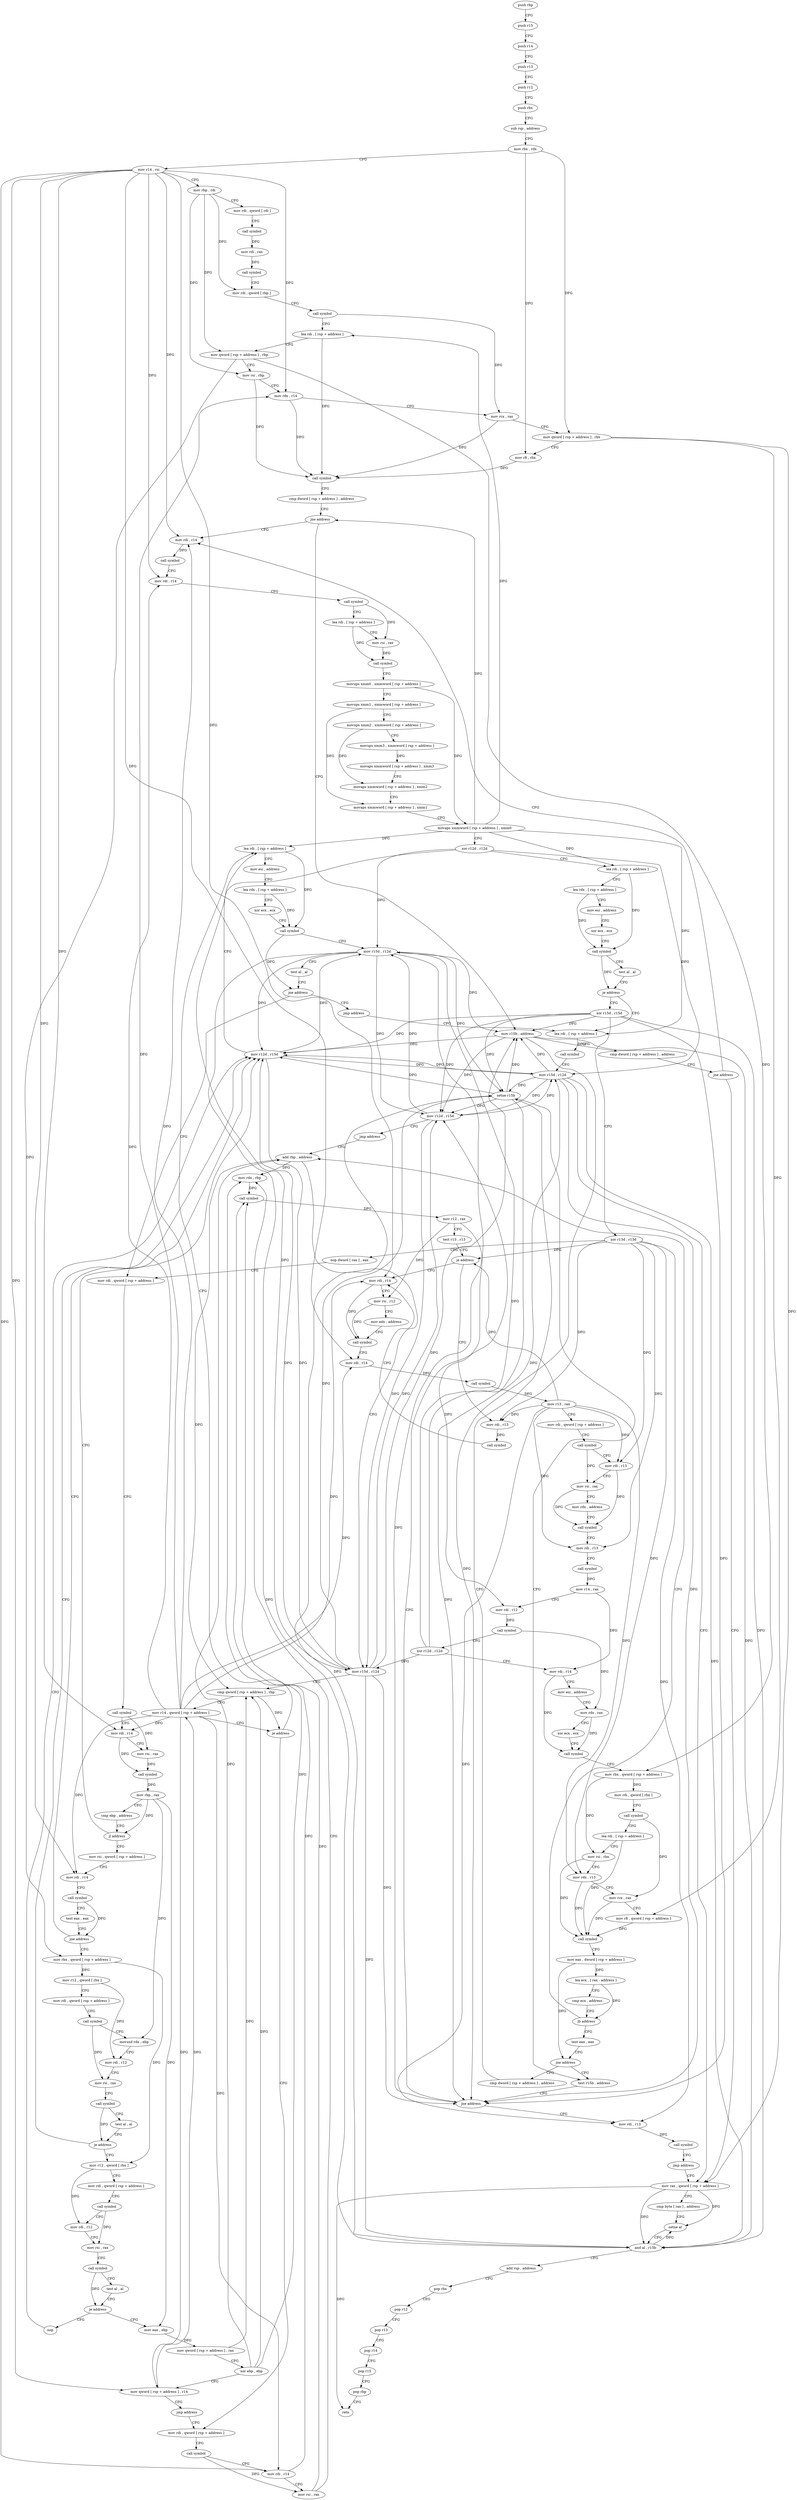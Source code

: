 digraph "func" {
"135472" [label = "push rbp" ]
"135473" [label = "push r15" ]
"135475" [label = "push r14" ]
"135477" [label = "push r13" ]
"135479" [label = "push r12" ]
"135481" [label = "push rbx" ]
"135482" [label = "sub rsp , address" ]
"135489" [label = "mov rbx , rdx" ]
"135492" [label = "mov r14 , rsi" ]
"135495" [label = "mov rbp , rdi" ]
"135498" [label = "mov rdi , qword [ rdi ]" ]
"135501" [label = "call symbol" ]
"135506" [label = "mov rdi , rax" ]
"135509" [label = "call symbol" ]
"135514" [label = "mov rdi , qword [ rbp ]" ]
"135518" [label = "call symbol" ]
"135523" [label = "lea rdi , [ rsp + address ]" ]
"135528" [label = "mov qword [ rsp + address ] , rbp" ]
"135533" [label = "mov rsi , rbp" ]
"135536" [label = "mov rdx , r14" ]
"135539" [label = "mov rcx , rax" ]
"135542" [label = "mov qword [ rsp + address ] , rbx" ]
"135547" [label = "mov r8 , rbx" ]
"135550" [label = "call symbol" ]
"135555" [label = "cmp dword [ rsp + address ] , address" ]
"135560" [label = "jne address" ]
"135576" [label = "mov rdi , r14" ]
"135562" [label = "mov r15b , address" ]
"135579" [label = "call symbol" ]
"135584" [label = "mov rdi , r14" ]
"135587" [label = "call symbol" ]
"135592" [label = "lea rdi , [ rsp + address ]" ]
"135597" [label = "mov rsi , rax" ]
"135600" [label = "call symbol" ]
"135605" [label = "movups xmm0 , xmmword [ rsp + address ]" ]
"135610" [label = "movups xmm1 , xmmword [ rsp + address ]" ]
"135618" [label = "movups xmm2 , xmmword [ rsp + address ]" ]
"135626" [label = "movups xmm3 , xmmword [ rsp + address ]" ]
"135634" [label = "movaps xmmword [ rsp + address ] , xmm3" ]
"135639" [label = "movaps xmmword [ rsp + address ] , xmm2" ]
"135644" [label = "movaps xmmword [ rsp + address ] , xmm1" ]
"135649" [label = "movaps xmmword [ rsp + address ] , xmm0" ]
"135654" [label = "xor r12d , r12d" ]
"135657" [label = "lea rdi , [ rsp + address ]" ]
"135662" [label = "lea rdx , [ rsp + address ]" ]
"135667" [label = "mov esi , address" ]
"135672" [label = "xor ecx , ecx" ]
"135674" [label = "call symbol" ]
"135679" [label = "test al , al" ]
"135681" [label = "je address" ]
"136106" [label = "lea rdi , [ rsp + address ]" ]
"135687" [label = "xor r15d , r15d" ]
"135565" [label = "cmp dword [ rsp + address ] , address" ]
"135570" [label = "jne address" ]
"136119" [label = "mov rax , qword [ rsp + address ]" ]
"136111" [label = "call symbol" ]
"136116" [label = "mov r15d , r12d" ]
"135690" [label = "xor r13d , r13d" ]
"135693" [label = "nop dword [ rax ] , eax" ]
"135696" [label = "mov rdi , qword [ rsp + address ]" ]
"136124" [label = "cmp byte [ rax ] , address" ]
"136127" [label = "setne al" ]
"136130" [label = "and al , r15b" ]
"136133" [label = "add rsp , address" ]
"136140" [label = "pop rbx" ]
"136141" [label = "pop r12" ]
"136143" [label = "pop r13" ]
"136145" [label = "pop r14" ]
"136147" [label = "pop r15" ]
"136149" [label = "pop rbp" ]
"136150" [label = "retn" ]
"135808" [label = "mov r12d , r15d" ]
"135811" [label = "lea rdi , [ rsp + address ]" ]
"135725" [label = "mov rsi , qword [ rsp + address ]" ]
"135730" [label = "mov rdi , r14" ]
"135733" [label = "call symbol" ]
"135738" [label = "test eax , eax" ]
"135740" [label = "jne address" ]
"135742" [label = "mov rbx , qword [ rsp + address ]" ]
"135701" [label = "call symbol" ]
"135706" [label = "mov rdi , r14" ]
"135709" [label = "mov rsi , rax" ]
"135712" [label = "call symbol" ]
"135717" [label = "mov rbp , rax" ]
"135720" [label = "cmp ebp , address" ]
"135723" [label = "jl address" ]
"135844" [label = "jmp address" ]
"135747" [label = "mov r12 , qword [ rbx ]" ]
"135750" [label = "mov rdi , qword [ rsp + address ]" ]
"135755" [label = "call symbol" ]
"135760" [label = "movsxd rdx , ebp" ]
"135763" [label = "mov rdi , r12" ]
"135766" [label = "mov rsi , rax" ]
"135769" [label = "call symbol" ]
"135774" [label = "test al , al" ]
"135776" [label = "je address" ]
"135778" [label = "mov r12 , qword [ rbx ]" ]
"135781" [label = "mov rdi , qword [ rsp + address ]" ]
"135786" [label = "call symbol" ]
"135791" [label = "mov rdi , r12" ]
"135794" [label = "mov rsi , rax" ]
"135797" [label = "call symbol" ]
"135802" [label = "test al , al" ]
"135804" [label = "je address" ]
"135849" [label = "mov eax , ebp" ]
"135806" [label = "nop" ]
"135851" [label = "mov qword [ rsp + address ] , rax" ]
"135856" [label = "xor ebp , ebp" ]
"135858" [label = "mov qword [ rsp + address ] , r14" ]
"135863" [label = "jmp address" ]
"135891" [label = "mov rdi , qword [ rsp + address ]" ]
"135896" [label = "call symbol" ]
"135901" [label = "mov rdi , r14" ]
"135904" [label = "mov rsi , rax" ]
"135907" [label = "mov rdx , rbp" ]
"135910" [label = "call symbol" ]
"135915" [label = "mov r12 , rax" ]
"135918" [label = "test r13 , r13" ]
"135921" [label = "je address" ]
"135931" [label = "mov rdi , r14" ]
"135923" [label = "mov rdi , r13" ]
"135934" [label = "mov rsi , r12" ]
"135937" [label = "mov edx , address" ]
"135942" [label = "call symbol" ]
"135947" [label = "mov rdi , r14" ]
"135950" [label = "call symbol" ]
"135955" [label = "mov r13 , rax" ]
"135958" [label = "mov rdi , qword [ rsp + address ]" ]
"135963" [label = "call symbol" ]
"135968" [label = "mov rdi , r13" ]
"135971" [label = "mov rsi , rax" ]
"135974" [label = "mov rdx , address" ]
"135981" [label = "call symbol" ]
"135986" [label = "mov rdi , r13" ]
"135989" [label = "call symbol" ]
"135994" [label = "mov r14 , rax" ]
"135997" [label = "mov rdi , r12" ]
"136000" [label = "call symbol" ]
"136005" [label = "xor r12d , r12d" ]
"136008" [label = "mov rdi , r14" ]
"136011" [label = "mov esi , address" ]
"136016" [label = "mov rdx , rax" ]
"136019" [label = "xor ecx , ecx" ]
"136021" [label = "call symbol" ]
"136026" [label = "mov rbx , qword [ rsp + address ]" ]
"136031" [label = "mov rdi , qword [ rbx ]" ]
"136034" [label = "call symbol" ]
"136039" [label = "lea rdi , [ rsp + address ]" ]
"136044" [label = "mov rsi , rbx" ]
"136047" [label = "mov rdx , r13" ]
"136050" [label = "mov rcx , rax" ]
"136053" [label = "mov r8 , qword [ rsp + address ]" ]
"136058" [label = "call symbol" ]
"136063" [label = "mov eax , dword [ rsp + address ]" ]
"136067" [label = "lea ecx , [ rax - address ]" ]
"136070" [label = "cmp ecx , address" ]
"136073" [label = "jb address" ]
"135872" [label = "add rbp , address" ]
"136079" [label = "test eax , eax" ]
"135926" [label = "call symbol" ]
"135876" [label = "mov r15d , r12d" ]
"135879" [label = "cmp qword [ rsp + address ] , rbp" ]
"135884" [label = "mov r14 , qword [ rsp + address ]" ]
"135889" [label = "je address" ]
"136081" [label = "jne address" ]
"136092" [label = "test r15b , address" ]
"136083" [label = "cmp dword [ rsp + address ] , address" ]
"135816" [label = "mov esi , address" ]
"135821" [label = "lea rdx , [ rsp + address ]" ]
"135826" [label = "xor ecx , ecx" ]
"135828" [label = "call symbol" ]
"135833" [label = "mov r15d , r12d" ]
"135836" [label = "test al , al" ]
"135838" [label = "jne address" ]
"136096" [label = "jne address" ]
"136151" [label = "mov rdi , r13" ]
"136098" [label = "mov r12d , r15d" ]
"136088" [label = "setne r15b" ]
"136154" [label = "call symbol" ]
"136159" [label = "jmp address" ]
"136101" [label = "jmp address" ]
"135472" -> "135473" [ label = "CFG" ]
"135473" -> "135475" [ label = "CFG" ]
"135475" -> "135477" [ label = "CFG" ]
"135477" -> "135479" [ label = "CFG" ]
"135479" -> "135481" [ label = "CFG" ]
"135481" -> "135482" [ label = "CFG" ]
"135482" -> "135489" [ label = "CFG" ]
"135489" -> "135492" [ label = "CFG" ]
"135489" -> "135542" [ label = "DFG" ]
"135489" -> "135547" [ label = "DFG" ]
"135492" -> "135495" [ label = "CFG" ]
"135492" -> "135536" [ label = "DFG" ]
"135492" -> "135576" [ label = "DFG" ]
"135492" -> "135584" [ label = "DFG" ]
"135492" -> "135706" [ label = "DFG" ]
"135492" -> "135730" [ label = "DFG" ]
"135492" -> "135858" [ label = "DFG" ]
"135492" -> "135901" [ label = "DFG" ]
"135492" -> "135931" [ label = "DFG" ]
"135492" -> "135947" [ label = "DFG" ]
"135495" -> "135498" [ label = "CFG" ]
"135495" -> "135514" [ label = "DFG" ]
"135495" -> "135528" [ label = "DFG" ]
"135495" -> "135533" [ label = "DFG" ]
"135498" -> "135501" [ label = "CFG" ]
"135501" -> "135506" [ label = "DFG" ]
"135506" -> "135509" [ label = "DFG" ]
"135509" -> "135514" [ label = "CFG" ]
"135514" -> "135518" [ label = "CFG" ]
"135518" -> "135523" [ label = "CFG" ]
"135518" -> "135539" [ label = "DFG" ]
"135523" -> "135528" [ label = "CFG" ]
"135523" -> "135550" [ label = "DFG" ]
"135528" -> "135533" [ label = "CFG" ]
"135528" -> "135742" [ label = "DFG" ]
"135528" -> "136026" [ label = "DFG" ]
"135533" -> "135536" [ label = "CFG" ]
"135533" -> "135550" [ label = "DFG" ]
"135536" -> "135539" [ label = "CFG" ]
"135536" -> "135550" [ label = "DFG" ]
"135539" -> "135542" [ label = "CFG" ]
"135539" -> "135550" [ label = "DFG" ]
"135542" -> "135547" [ label = "CFG" ]
"135542" -> "136119" [ label = "DFG" ]
"135542" -> "136053" [ label = "DFG" ]
"135547" -> "135550" [ label = "DFG" ]
"135550" -> "135555" [ label = "CFG" ]
"135555" -> "135560" [ label = "CFG" ]
"135560" -> "135576" [ label = "CFG" ]
"135560" -> "135562" [ label = "CFG" ]
"135576" -> "135579" [ label = "DFG" ]
"135562" -> "135565" [ label = "CFG" ]
"135562" -> "136130" [ label = "DFG" ]
"135562" -> "135808" [ label = "DFG" ]
"135562" -> "136096" [ label = "DFG" ]
"135562" -> "136098" [ label = "DFG" ]
"135579" -> "135584" [ label = "CFG" ]
"135584" -> "135587" [ label = "CFG" ]
"135587" -> "135592" [ label = "CFG" ]
"135587" -> "135597" [ label = "DFG" ]
"135592" -> "135597" [ label = "CFG" ]
"135592" -> "135600" [ label = "DFG" ]
"135597" -> "135600" [ label = "DFG" ]
"135600" -> "135605" [ label = "CFG" ]
"135605" -> "135610" [ label = "CFG" ]
"135605" -> "135649" [ label = "DFG" ]
"135610" -> "135618" [ label = "CFG" ]
"135610" -> "135644" [ label = "DFG" ]
"135618" -> "135626" [ label = "CFG" ]
"135618" -> "135639" [ label = "DFG" ]
"135626" -> "135634" [ label = "DFG" ]
"135634" -> "135639" [ label = "CFG" ]
"135639" -> "135644" [ label = "CFG" ]
"135644" -> "135649" [ label = "CFG" ]
"135649" -> "135654" [ label = "CFG" ]
"135649" -> "135523" [ label = "DFG" ]
"135649" -> "135560" [ label = "DFG" ]
"135649" -> "135657" [ label = "DFG" ]
"135649" -> "136106" [ label = "DFG" ]
"135649" -> "135811" [ label = "DFG" ]
"135654" -> "135657" [ label = "CFG" ]
"135654" -> "136116" [ label = "DFG" ]
"135654" -> "135833" [ label = "DFG" ]
"135654" -> "135876" [ label = "DFG" ]
"135657" -> "135662" [ label = "CFG" ]
"135657" -> "135674" [ label = "DFG" ]
"135662" -> "135667" [ label = "CFG" ]
"135662" -> "135674" [ label = "DFG" ]
"135667" -> "135672" [ label = "CFG" ]
"135672" -> "135674" [ label = "CFG" ]
"135674" -> "135679" [ label = "CFG" ]
"135674" -> "135681" [ label = "DFG" ]
"135679" -> "135681" [ label = "CFG" ]
"135681" -> "136106" [ label = "CFG" ]
"135681" -> "135687" [ label = "CFG" ]
"136106" -> "136111" [ label = "DFG" ]
"135687" -> "135690" [ label = "CFG" ]
"135687" -> "135562" [ label = "DFG" ]
"135687" -> "136130" [ label = "DFG" ]
"135687" -> "135808" [ label = "DFG" ]
"135687" -> "136096" [ label = "DFG" ]
"135687" -> "136088" [ label = "DFG" ]
"135687" -> "136098" [ label = "DFG" ]
"135565" -> "135570" [ label = "CFG" ]
"135570" -> "136119" [ label = "CFG" ]
"135570" -> "135576" [ label = "CFG" ]
"136119" -> "136124" [ label = "CFG" ]
"136119" -> "136127" [ label = "DFG" ]
"136119" -> "136130" [ label = "DFG" ]
"136119" -> "136150" [ label = "DFG" ]
"136111" -> "136116" [ label = "CFG" ]
"136116" -> "136119" [ label = "CFG" ]
"136116" -> "135562" [ label = "DFG" ]
"136116" -> "136130" [ label = "DFG" ]
"136116" -> "135808" [ label = "DFG" ]
"136116" -> "136096" [ label = "DFG" ]
"136116" -> "136088" [ label = "DFG" ]
"136116" -> "136098" [ label = "DFG" ]
"135690" -> "135693" [ label = "CFG" ]
"135690" -> "135921" [ label = "DFG" ]
"135690" -> "135968" [ label = "DFG" ]
"135690" -> "135986" [ label = "DFG" ]
"135690" -> "136047" [ label = "DFG" ]
"135690" -> "135923" [ label = "DFG" ]
"135690" -> "136151" [ label = "DFG" ]
"135693" -> "135696" [ label = "CFG" ]
"135696" -> "135701" [ label = "CFG" ]
"136124" -> "136127" [ label = "CFG" ]
"136127" -> "136130" [ label = "CFG" ]
"136130" -> "136133" [ label = "CFG" ]
"136130" -> "136127" [ label = "DFG" ]
"136133" -> "136140" [ label = "CFG" ]
"136140" -> "136141" [ label = "CFG" ]
"136141" -> "136143" [ label = "CFG" ]
"136143" -> "136145" [ label = "CFG" ]
"136145" -> "136147" [ label = "CFG" ]
"136147" -> "136149" [ label = "CFG" ]
"136149" -> "136150" [ label = "CFG" ]
"135808" -> "135811" [ label = "CFG" ]
"135808" -> "136116" [ label = "DFG" ]
"135808" -> "135833" [ label = "DFG" ]
"135808" -> "135876" [ label = "DFG" ]
"135811" -> "135816" [ label = "CFG" ]
"135811" -> "135828" [ label = "DFG" ]
"135725" -> "135730" [ label = "CFG" ]
"135730" -> "135733" [ label = "CFG" ]
"135733" -> "135738" [ label = "CFG" ]
"135733" -> "135740" [ label = "DFG" ]
"135738" -> "135740" [ label = "CFG" ]
"135740" -> "135808" [ label = "CFG" ]
"135740" -> "135742" [ label = "CFG" ]
"135742" -> "135747" [ label = "DFG" ]
"135742" -> "135778" [ label = "DFG" ]
"135701" -> "135706" [ label = "CFG" ]
"135701" -> "135709" [ label = "DFG" ]
"135706" -> "135709" [ label = "CFG" ]
"135706" -> "135712" [ label = "DFG" ]
"135709" -> "135712" [ label = "DFG" ]
"135712" -> "135717" [ label = "DFG" ]
"135717" -> "135720" [ label = "CFG" ]
"135717" -> "135723" [ label = "DFG" ]
"135717" -> "135760" [ label = "DFG" ]
"135717" -> "135849" [ label = "DFG" ]
"135720" -> "135723" [ label = "CFG" ]
"135723" -> "135808" [ label = "CFG" ]
"135723" -> "135725" [ label = "CFG" ]
"135844" -> "136106" [ label = "CFG" ]
"135747" -> "135750" [ label = "CFG" ]
"135747" -> "135763" [ label = "DFG" ]
"135750" -> "135755" [ label = "CFG" ]
"135755" -> "135760" [ label = "CFG" ]
"135755" -> "135766" [ label = "DFG" ]
"135760" -> "135763" [ label = "CFG" ]
"135763" -> "135766" [ label = "CFG" ]
"135766" -> "135769" [ label = "CFG" ]
"135769" -> "135774" [ label = "CFG" ]
"135769" -> "135776" [ label = "DFG" ]
"135774" -> "135776" [ label = "CFG" ]
"135776" -> "135808" [ label = "CFG" ]
"135776" -> "135778" [ label = "CFG" ]
"135778" -> "135781" [ label = "CFG" ]
"135778" -> "135791" [ label = "DFG" ]
"135781" -> "135786" [ label = "CFG" ]
"135786" -> "135791" [ label = "CFG" ]
"135786" -> "135794" [ label = "DFG" ]
"135791" -> "135794" [ label = "CFG" ]
"135794" -> "135797" [ label = "CFG" ]
"135797" -> "135802" [ label = "CFG" ]
"135797" -> "135804" [ label = "DFG" ]
"135802" -> "135804" [ label = "CFG" ]
"135804" -> "135849" [ label = "CFG" ]
"135804" -> "135806" [ label = "CFG" ]
"135849" -> "135851" [ label = "DFG" ]
"135806" -> "135808" [ label = "CFG" ]
"135851" -> "135856" [ label = "CFG" ]
"135851" -> "135879" [ label = "DFG" ]
"135856" -> "135858" [ label = "CFG" ]
"135856" -> "135907" [ label = "DFG" ]
"135856" -> "135872" [ label = "DFG" ]
"135856" -> "135879" [ label = "DFG" ]
"135858" -> "135863" [ label = "CFG" ]
"135858" -> "135884" [ label = "DFG" ]
"135863" -> "135891" [ label = "CFG" ]
"135891" -> "135896" [ label = "CFG" ]
"135896" -> "135901" [ label = "CFG" ]
"135896" -> "135904" [ label = "DFG" ]
"135901" -> "135904" [ label = "CFG" ]
"135901" -> "135910" [ label = "DFG" ]
"135904" -> "135907" [ label = "CFG" ]
"135904" -> "135910" [ label = "DFG" ]
"135907" -> "135910" [ label = "DFG" ]
"135910" -> "135915" [ label = "DFG" ]
"135915" -> "135918" [ label = "CFG" ]
"135915" -> "135934" [ label = "DFG" ]
"135915" -> "135997" [ label = "DFG" ]
"135918" -> "135921" [ label = "CFG" ]
"135921" -> "135931" [ label = "CFG" ]
"135921" -> "135923" [ label = "CFG" ]
"135931" -> "135934" [ label = "CFG" ]
"135931" -> "135942" [ label = "DFG" ]
"135923" -> "135926" [ label = "DFG" ]
"135934" -> "135937" [ label = "CFG" ]
"135934" -> "135942" [ label = "DFG" ]
"135937" -> "135942" [ label = "CFG" ]
"135942" -> "135947" [ label = "CFG" ]
"135947" -> "135950" [ label = "DFG" ]
"135950" -> "135955" [ label = "DFG" ]
"135955" -> "135958" [ label = "CFG" ]
"135955" -> "135921" [ label = "DFG" ]
"135955" -> "135968" [ label = "DFG" ]
"135955" -> "135986" [ label = "DFG" ]
"135955" -> "136047" [ label = "DFG" ]
"135955" -> "135923" [ label = "DFG" ]
"135955" -> "136151" [ label = "DFG" ]
"135958" -> "135963" [ label = "CFG" ]
"135963" -> "135968" [ label = "CFG" ]
"135963" -> "135971" [ label = "DFG" ]
"135968" -> "135971" [ label = "CFG" ]
"135968" -> "135981" [ label = "DFG" ]
"135971" -> "135974" [ label = "CFG" ]
"135971" -> "135981" [ label = "DFG" ]
"135974" -> "135981" [ label = "CFG" ]
"135981" -> "135986" [ label = "CFG" ]
"135986" -> "135989" [ label = "CFG" ]
"135989" -> "135994" [ label = "DFG" ]
"135994" -> "135997" [ label = "CFG" ]
"135994" -> "136008" [ label = "DFG" ]
"135997" -> "136000" [ label = "DFG" ]
"136000" -> "136005" [ label = "CFG" ]
"136000" -> "136016" [ label = "DFG" ]
"136005" -> "136008" [ label = "CFG" ]
"136005" -> "136116" [ label = "DFG" ]
"136005" -> "135833" [ label = "DFG" ]
"136005" -> "135876" [ label = "DFG" ]
"136008" -> "136011" [ label = "CFG" ]
"136008" -> "136021" [ label = "DFG" ]
"136011" -> "136016" [ label = "CFG" ]
"136016" -> "136019" [ label = "CFG" ]
"136016" -> "136021" [ label = "DFG" ]
"136019" -> "136021" [ label = "CFG" ]
"136021" -> "136026" [ label = "CFG" ]
"136026" -> "136031" [ label = "DFG" ]
"136026" -> "136044" [ label = "DFG" ]
"136031" -> "136034" [ label = "CFG" ]
"136034" -> "136039" [ label = "CFG" ]
"136034" -> "136050" [ label = "DFG" ]
"136039" -> "136044" [ label = "CFG" ]
"136039" -> "136058" [ label = "DFG" ]
"136044" -> "136047" [ label = "CFG" ]
"136044" -> "136058" [ label = "DFG" ]
"136047" -> "136050" [ label = "CFG" ]
"136047" -> "136058" [ label = "DFG" ]
"136050" -> "136053" [ label = "CFG" ]
"136050" -> "136058" [ label = "DFG" ]
"136053" -> "136058" [ label = "DFG" ]
"136058" -> "136063" [ label = "CFG" ]
"136063" -> "136067" [ label = "DFG" ]
"136063" -> "136081" [ label = "DFG" ]
"136067" -> "136070" [ label = "CFG" ]
"136067" -> "136073" [ label = "DFG" ]
"136070" -> "136073" [ label = "CFG" ]
"136073" -> "135872" [ label = "CFG" ]
"136073" -> "136079" [ label = "CFG" ]
"135872" -> "135876" [ label = "CFG" ]
"135872" -> "135907" [ label = "DFG" ]
"135872" -> "135879" [ label = "DFG" ]
"136079" -> "136081" [ label = "CFG" ]
"135926" -> "135931" [ label = "CFG" ]
"135876" -> "135879" [ label = "CFG" ]
"135876" -> "135562" [ label = "DFG" ]
"135876" -> "136130" [ label = "DFG" ]
"135876" -> "135808" [ label = "DFG" ]
"135876" -> "136096" [ label = "DFG" ]
"135876" -> "136088" [ label = "DFG" ]
"135876" -> "136098" [ label = "DFG" ]
"135879" -> "135884" [ label = "CFG" ]
"135879" -> "135889" [ label = "DFG" ]
"135884" -> "135889" [ label = "CFG" ]
"135884" -> "135536" [ label = "DFG" ]
"135884" -> "135576" [ label = "DFG" ]
"135884" -> "135584" [ label = "DFG" ]
"135884" -> "135706" [ label = "DFG" ]
"135884" -> "135730" [ label = "DFG" ]
"135884" -> "135858" [ label = "DFG" ]
"135884" -> "135901" [ label = "DFG" ]
"135884" -> "135931" [ label = "DFG" ]
"135884" -> "135947" [ label = "DFG" ]
"135889" -> "135811" [ label = "CFG" ]
"135889" -> "135891" [ label = "CFG" ]
"136081" -> "136092" [ label = "CFG" ]
"136081" -> "136083" [ label = "CFG" ]
"136092" -> "136096" [ label = "CFG" ]
"136083" -> "136088" [ label = "CFG" ]
"135816" -> "135821" [ label = "CFG" ]
"135821" -> "135826" [ label = "CFG" ]
"135821" -> "135828" [ label = "DFG" ]
"135826" -> "135828" [ label = "CFG" ]
"135828" -> "135833" [ label = "CFG" ]
"135828" -> "135838" [ label = "DFG" ]
"135833" -> "135836" [ label = "CFG" ]
"135833" -> "135562" [ label = "DFG" ]
"135833" -> "136130" [ label = "DFG" ]
"135833" -> "135808" [ label = "DFG" ]
"135833" -> "136096" [ label = "DFG" ]
"135833" -> "136088" [ label = "DFG" ]
"135833" -> "136098" [ label = "DFG" ]
"135836" -> "135838" [ label = "CFG" ]
"135838" -> "135696" [ label = "CFG" ]
"135838" -> "135844" [ label = "CFG" ]
"136096" -> "136151" [ label = "CFG" ]
"136096" -> "136098" [ label = "CFG" ]
"136151" -> "136154" [ label = "DFG" ]
"136098" -> "136101" [ label = "CFG" ]
"136098" -> "136116" [ label = "DFG" ]
"136098" -> "135833" [ label = "DFG" ]
"136098" -> "135876" [ label = "DFG" ]
"136088" -> "136092" [ label = "CFG" ]
"136088" -> "135562" [ label = "DFG" ]
"136088" -> "136130" [ label = "DFG" ]
"136088" -> "135808" [ label = "DFG" ]
"136088" -> "136096" [ label = "DFG" ]
"136088" -> "136098" [ label = "DFG" ]
"136154" -> "136159" [ label = "CFG" ]
"136159" -> "136119" [ label = "CFG" ]
"136101" -> "135872" [ label = "CFG" ]
}

